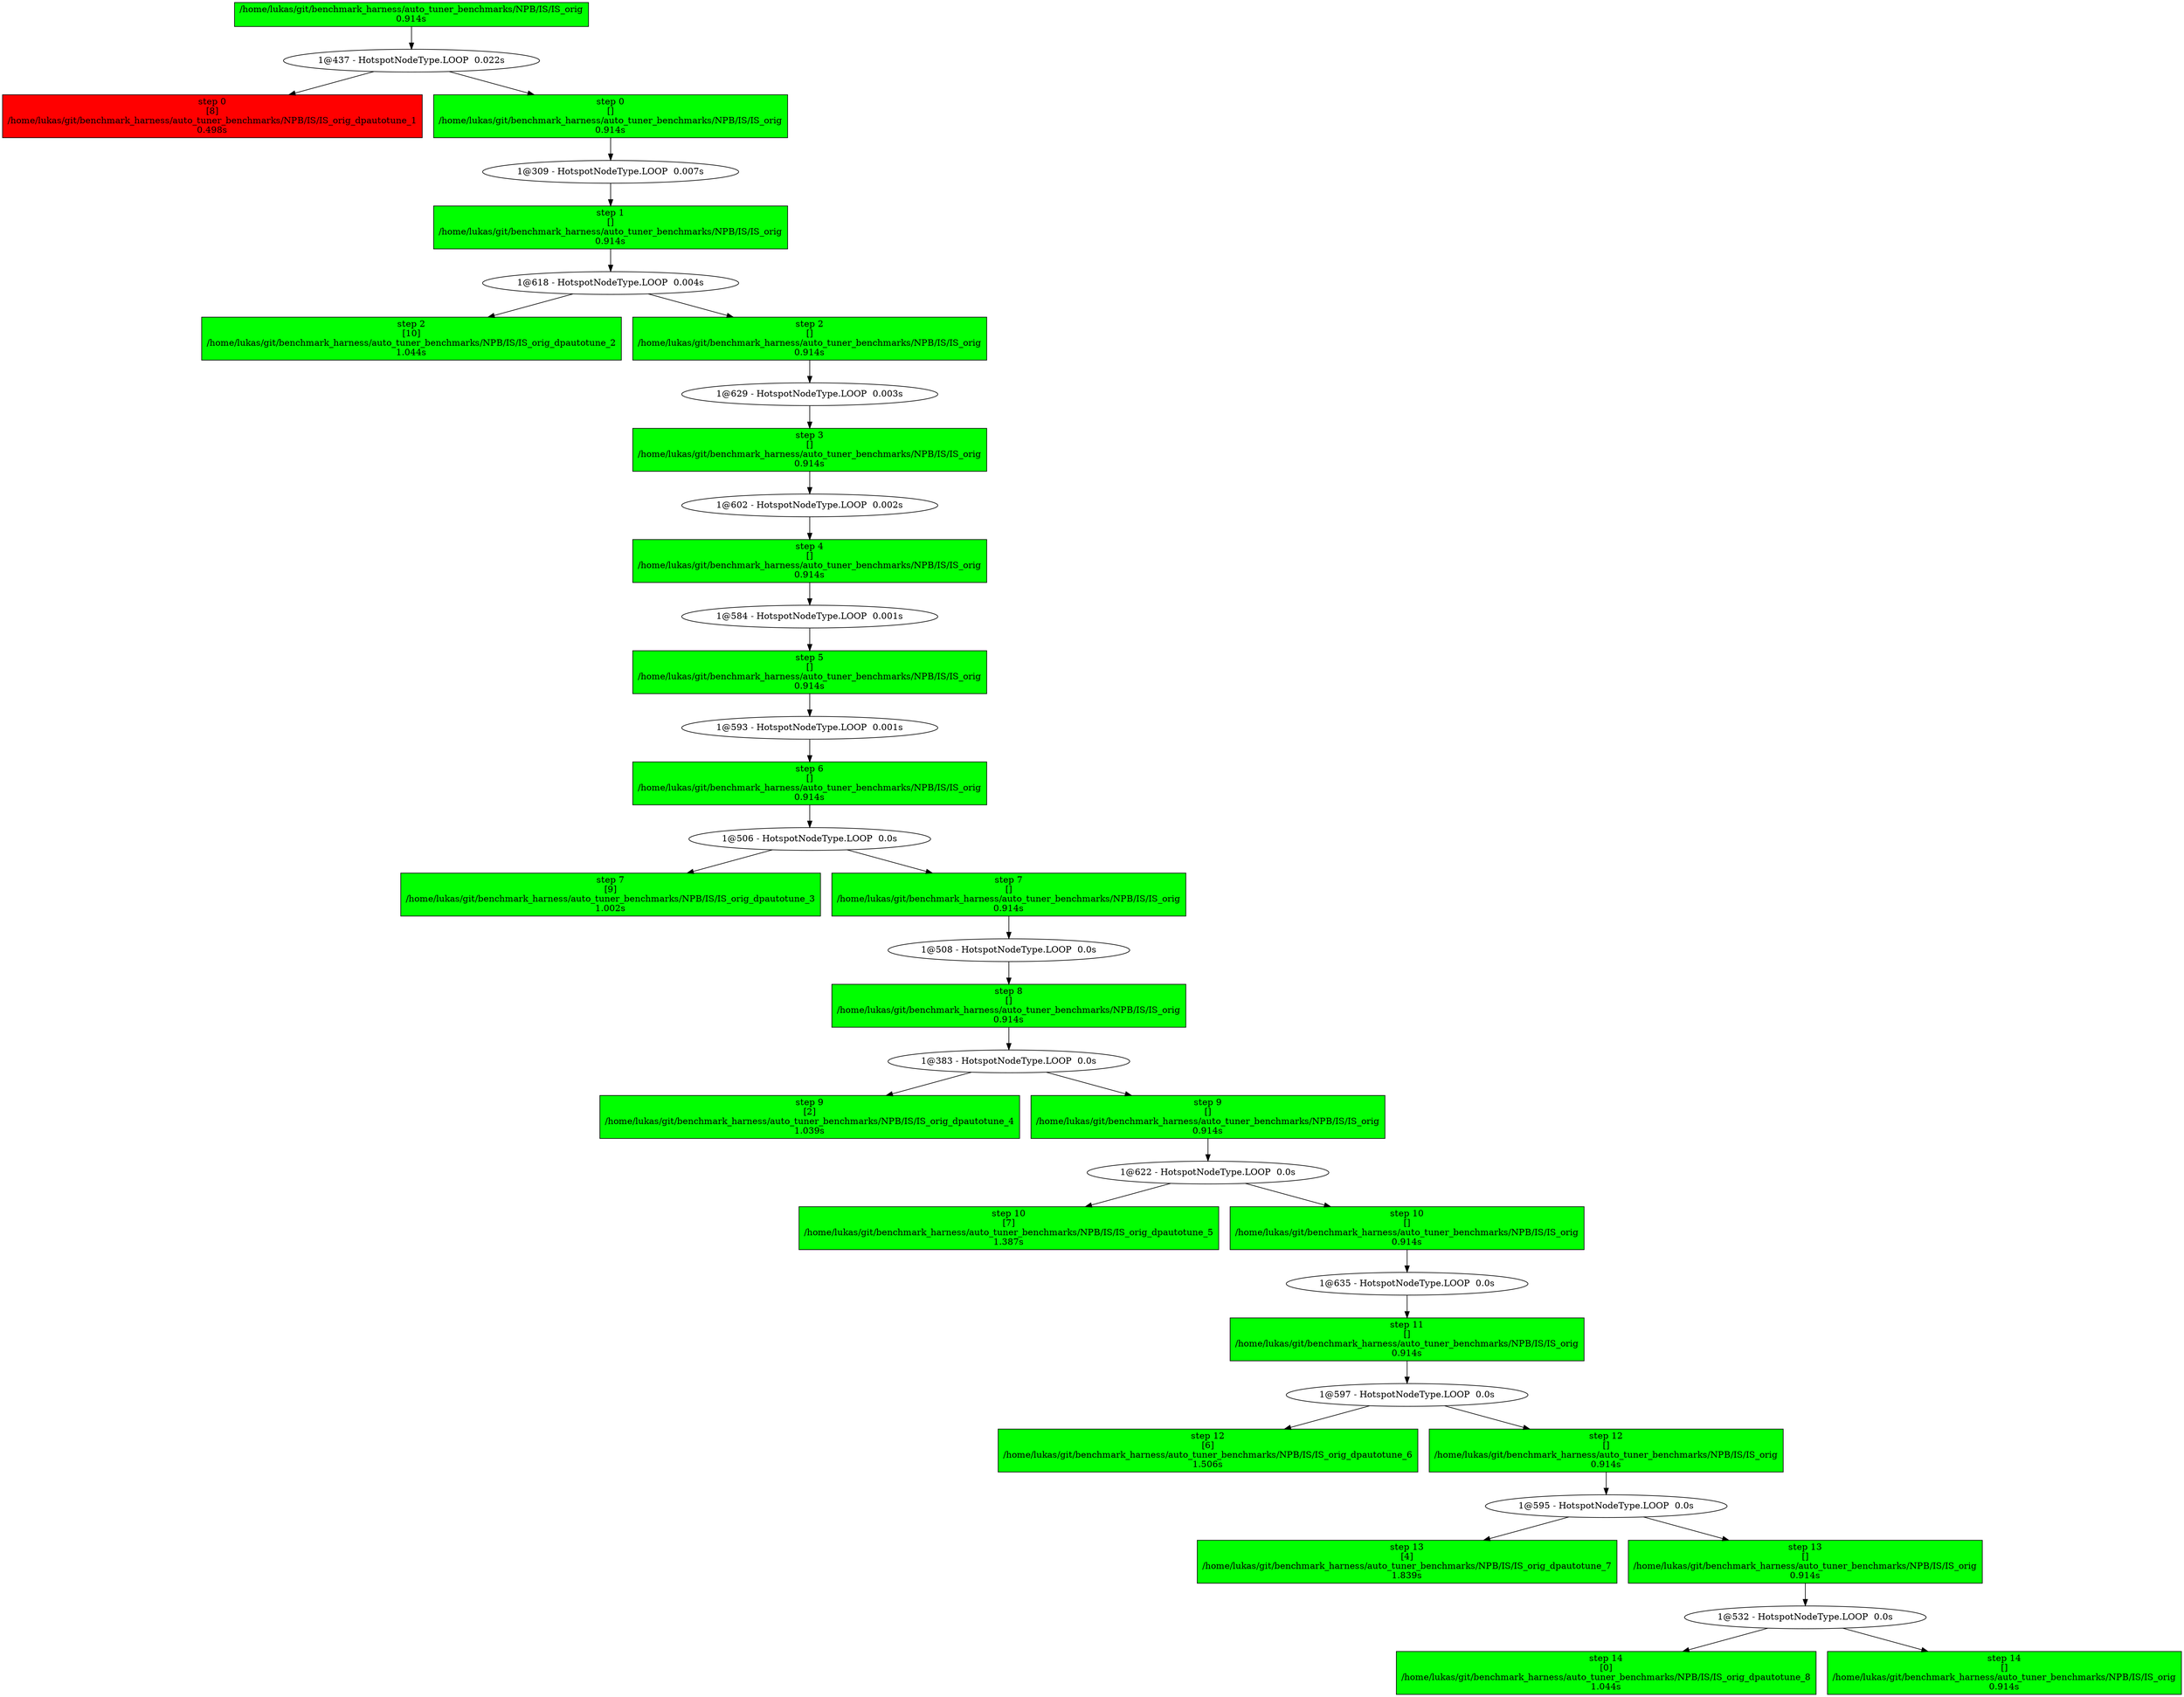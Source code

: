 strict digraph  {
"/home/lukas/git/benchmark_harness/auto_tuner_benchmarks/NPB/IS/IS_orig\n0.914s" [color=black, fillcolor=green, style=filled, shape=box];
"1@437 - HotspotNodeType.LOOP  0.022s" [color=black, fillcolor=white, style=filled];
"step 0\n[8]\n/home/lukas/git/benchmark_harness/auto_tuner_benchmarks/NPB/IS/IS_orig_dpautotune_1\n0.498s" [color=black, fillcolor=red, shape=box, style=filled];
"step 0\n[]\n/home/lukas/git/benchmark_harness/auto_tuner_benchmarks/NPB/IS/IS_orig\n0.914s" [color=black, fillcolor=green, shape=box, style=filled];
"1@309 - HotspotNodeType.LOOP  0.007s" [color=black, fillcolor=white, style=filled];
"step 1\n[]\n/home/lukas/git/benchmark_harness/auto_tuner_benchmarks/NPB/IS/IS_orig\n0.914s" [color=black, fillcolor=green, shape=box, style=filled];
"1@618 - HotspotNodeType.LOOP  0.004s" [color=black, fillcolor=white, style=filled];
"step 2\n[10]\n/home/lukas/git/benchmark_harness/auto_tuner_benchmarks/NPB/IS/IS_orig_dpautotune_2\n1.044s" [color=black, fillcolor=green, shape=box, style=filled];
"step 2\n[]\n/home/lukas/git/benchmark_harness/auto_tuner_benchmarks/NPB/IS/IS_orig\n0.914s" [color=black, fillcolor=green, shape=box, style=filled];
"1@629 - HotspotNodeType.LOOP  0.003s" [color=black, fillcolor=white, style=filled];
"step 3\n[]\n/home/lukas/git/benchmark_harness/auto_tuner_benchmarks/NPB/IS/IS_orig\n0.914s" [color=black, fillcolor=green, shape=box, style=filled];
"1@602 - HotspotNodeType.LOOP  0.002s" [color=black, fillcolor=white, style=filled];
"step 4\n[]\n/home/lukas/git/benchmark_harness/auto_tuner_benchmarks/NPB/IS/IS_orig\n0.914s" [color=black, fillcolor=green, shape=box, style=filled];
"1@584 - HotspotNodeType.LOOP  0.001s" [color=black, fillcolor=white, style=filled];
"step 5\n[]\n/home/lukas/git/benchmark_harness/auto_tuner_benchmarks/NPB/IS/IS_orig\n0.914s" [color=black, fillcolor=green, shape=box, style=filled];
"1@593 - HotspotNodeType.LOOP  0.001s" [color=black, fillcolor=white, style=filled];
"step 6\n[]\n/home/lukas/git/benchmark_harness/auto_tuner_benchmarks/NPB/IS/IS_orig\n0.914s" [color=black, fillcolor=green, shape=box, style=filled];
"1@506 - HotspotNodeType.LOOP  0.0s" [color=black, fillcolor=white, style=filled];
"step 7\n[9]\n/home/lukas/git/benchmark_harness/auto_tuner_benchmarks/NPB/IS/IS_orig_dpautotune_3\n1.002s" [color=black, fillcolor=green, shape=box, style=filled];
"step 7\n[]\n/home/lukas/git/benchmark_harness/auto_tuner_benchmarks/NPB/IS/IS_orig\n0.914s" [color=black, fillcolor=green, shape=box, style=filled];
"1@508 - HotspotNodeType.LOOP  0.0s" [color=black, fillcolor=white, style=filled];
"step 8\n[]\n/home/lukas/git/benchmark_harness/auto_tuner_benchmarks/NPB/IS/IS_orig\n0.914s" [color=black, fillcolor=green, shape=box, style=filled];
"1@383 - HotspotNodeType.LOOP  0.0s" [color=black, fillcolor=white, style=filled];
"step 9\n[2]\n/home/lukas/git/benchmark_harness/auto_tuner_benchmarks/NPB/IS/IS_orig_dpautotune_4\n1.039s" [color=black, fillcolor=green, shape=box, style=filled];
"step 9\n[]\n/home/lukas/git/benchmark_harness/auto_tuner_benchmarks/NPB/IS/IS_orig\n0.914s" [color=black, fillcolor=green, shape=box, style=filled];
"1@622 - HotspotNodeType.LOOP  0.0s" [color=black, fillcolor=white, style=filled];
"step 10\n[7]\n/home/lukas/git/benchmark_harness/auto_tuner_benchmarks/NPB/IS/IS_orig_dpautotune_5\n1.387s" [color=black, fillcolor=green, shape=box, style=filled];
"step 10\n[]\n/home/lukas/git/benchmark_harness/auto_tuner_benchmarks/NPB/IS/IS_orig\n0.914s" [color=black, fillcolor=green, shape=box, style=filled];
"1@635 - HotspotNodeType.LOOP  0.0s" [color=black, fillcolor=white, style=filled];
"step 11\n[]\n/home/lukas/git/benchmark_harness/auto_tuner_benchmarks/NPB/IS/IS_orig\n0.914s" [color=black, fillcolor=green, shape=box, style=filled];
"1@597 - HotspotNodeType.LOOP  0.0s" [color=black, fillcolor=white, style=filled];
"step 12\n[6]\n/home/lukas/git/benchmark_harness/auto_tuner_benchmarks/NPB/IS/IS_orig_dpautotune_6\n1.506s" [color=black, fillcolor=green, shape=box, style=filled];
"step 12\n[]\n/home/lukas/git/benchmark_harness/auto_tuner_benchmarks/NPB/IS/IS_orig\n0.914s" [color=black, fillcolor=green, shape=box, style=filled];
"1@595 - HotspotNodeType.LOOP  0.0s" [color=black, fillcolor=white, style=filled];
"step 13\n[4]\n/home/lukas/git/benchmark_harness/auto_tuner_benchmarks/NPB/IS/IS_orig_dpautotune_7\n1.839s" [color=black, fillcolor=green, shape=box, style=filled];
"step 13\n[]\n/home/lukas/git/benchmark_harness/auto_tuner_benchmarks/NPB/IS/IS_orig\n0.914s" [color=black, fillcolor=green, shape=box, style=filled];
"1@532 - HotspotNodeType.LOOP  0.0s" [color=black, fillcolor=white, style=filled];
"step 14\n[0]\n/home/lukas/git/benchmark_harness/auto_tuner_benchmarks/NPB/IS/IS_orig_dpautotune_8\n1.044s" [color=black, fillcolor=green, shape=box, style=filled];
"step 14\n[]\n/home/lukas/git/benchmark_harness/auto_tuner_benchmarks/NPB/IS/IS_orig\n0.914s" [color=black, fillcolor=green, shape=box, style=filled];
"/home/lukas/git/benchmark_harness/auto_tuner_benchmarks/NPB/IS/IS_orig\n0.914s" -> "1@437 - HotspotNodeType.LOOP  0.022s";
"1@437 - HotspotNodeType.LOOP  0.022s" -> "step 0\n[8]\n/home/lukas/git/benchmark_harness/auto_tuner_benchmarks/NPB/IS/IS_orig_dpautotune_1\n0.498s";
"1@437 - HotspotNodeType.LOOP  0.022s" -> "step 0\n[]\n/home/lukas/git/benchmark_harness/auto_tuner_benchmarks/NPB/IS/IS_orig\n0.914s";
"step 0\n[]\n/home/lukas/git/benchmark_harness/auto_tuner_benchmarks/NPB/IS/IS_orig\n0.914s" -> "1@309 - HotspotNodeType.LOOP  0.007s";
"1@309 - HotspotNodeType.LOOP  0.007s" -> "step 1\n[]\n/home/lukas/git/benchmark_harness/auto_tuner_benchmarks/NPB/IS/IS_orig\n0.914s";
"step 1\n[]\n/home/lukas/git/benchmark_harness/auto_tuner_benchmarks/NPB/IS/IS_orig\n0.914s" -> "1@618 - HotspotNodeType.LOOP  0.004s";
"1@618 - HotspotNodeType.LOOP  0.004s" -> "step 2\n[10]\n/home/lukas/git/benchmark_harness/auto_tuner_benchmarks/NPB/IS/IS_orig_dpautotune_2\n1.044s";
"1@618 - HotspotNodeType.LOOP  0.004s" -> "step 2\n[]\n/home/lukas/git/benchmark_harness/auto_tuner_benchmarks/NPB/IS/IS_orig\n0.914s";
"step 2\n[]\n/home/lukas/git/benchmark_harness/auto_tuner_benchmarks/NPB/IS/IS_orig\n0.914s" -> "1@629 - HotspotNodeType.LOOP  0.003s";
"1@629 - HotspotNodeType.LOOP  0.003s" -> "step 3\n[]\n/home/lukas/git/benchmark_harness/auto_tuner_benchmarks/NPB/IS/IS_orig\n0.914s";
"step 3\n[]\n/home/lukas/git/benchmark_harness/auto_tuner_benchmarks/NPB/IS/IS_orig\n0.914s" -> "1@602 - HotspotNodeType.LOOP  0.002s";
"1@602 - HotspotNodeType.LOOP  0.002s" -> "step 4\n[]\n/home/lukas/git/benchmark_harness/auto_tuner_benchmarks/NPB/IS/IS_orig\n0.914s";
"step 4\n[]\n/home/lukas/git/benchmark_harness/auto_tuner_benchmarks/NPB/IS/IS_orig\n0.914s" -> "1@584 - HotspotNodeType.LOOP  0.001s";
"1@584 - HotspotNodeType.LOOP  0.001s" -> "step 5\n[]\n/home/lukas/git/benchmark_harness/auto_tuner_benchmarks/NPB/IS/IS_orig\n0.914s";
"step 5\n[]\n/home/lukas/git/benchmark_harness/auto_tuner_benchmarks/NPB/IS/IS_orig\n0.914s" -> "1@593 - HotspotNodeType.LOOP  0.001s";
"1@593 - HotspotNodeType.LOOP  0.001s" -> "step 6\n[]\n/home/lukas/git/benchmark_harness/auto_tuner_benchmarks/NPB/IS/IS_orig\n0.914s";
"step 6\n[]\n/home/lukas/git/benchmark_harness/auto_tuner_benchmarks/NPB/IS/IS_orig\n0.914s" -> "1@506 - HotspotNodeType.LOOP  0.0s";
"1@506 - HotspotNodeType.LOOP  0.0s" -> "step 7\n[9]\n/home/lukas/git/benchmark_harness/auto_tuner_benchmarks/NPB/IS/IS_orig_dpautotune_3\n1.002s";
"1@506 - HotspotNodeType.LOOP  0.0s" -> "step 7\n[]\n/home/lukas/git/benchmark_harness/auto_tuner_benchmarks/NPB/IS/IS_orig\n0.914s";
"step 7\n[]\n/home/lukas/git/benchmark_harness/auto_tuner_benchmarks/NPB/IS/IS_orig\n0.914s" -> "1@508 - HotspotNodeType.LOOP  0.0s";
"1@508 - HotspotNodeType.LOOP  0.0s" -> "step 8\n[]\n/home/lukas/git/benchmark_harness/auto_tuner_benchmarks/NPB/IS/IS_orig\n0.914s";
"step 8\n[]\n/home/lukas/git/benchmark_harness/auto_tuner_benchmarks/NPB/IS/IS_orig\n0.914s" -> "1@383 - HotspotNodeType.LOOP  0.0s";
"1@383 - HotspotNodeType.LOOP  0.0s" -> "step 9\n[2]\n/home/lukas/git/benchmark_harness/auto_tuner_benchmarks/NPB/IS/IS_orig_dpautotune_4\n1.039s";
"1@383 - HotspotNodeType.LOOP  0.0s" -> "step 9\n[]\n/home/lukas/git/benchmark_harness/auto_tuner_benchmarks/NPB/IS/IS_orig\n0.914s";
"step 9\n[]\n/home/lukas/git/benchmark_harness/auto_tuner_benchmarks/NPB/IS/IS_orig\n0.914s" -> "1@622 - HotspotNodeType.LOOP  0.0s";
"1@622 - HotspotNodeType.LOOP  0.0s" -> "step 10\n[7]\n/home/lukas/git/benchmark_harness/auto_tuner_benchmarks/NPB/IS/IS_orig_dpautotune_5\n1.387s";
"1@622 - HotspotNodeType.LOOP  0.0s" -> "step 10\n[]\n/home/lukas/git/benchmark_harness/auto_tuner_benchmarks/NPB/IS/IS_orig\n0.914s";
"step 10\n[]\n/home/lukas/git/benchmark_harness/auto_tuner_benchmarks/NPB/IS/IS_orig\n0.914s" -> "1@635 - HotspotNodeType.LOOP  0.0s";
"1@635 - HotspotNodeType.LOOP  0.0s" -> "step 11\n[]\n/home/lukas/git/benchmark_harness/auto_tuner_benchmarks/NPB/IS/IS_orig\n0.914s";
"step 11\n[]\n/home/lukas/git/benchmark_harness/auto_tuner_benchmarks/NPB/IS/IS_orig\n0.914s" -> "1@597 - HotspotNodeType.LOOP  0.0s";
"1@597 - HotspotNodeType.LOOP  0.0s" -> "step 12\n[6]\n/home/lukas/git/benchmark_harness/auto_tuner_benchmarks/NPB/IS/IS_orig_dpautotune_6\n1.506s";
"1@597 - HotspotNodeType.LOOP  0.0s" -> "step 12\n[]\n/home/lukas/git/benchmark_harness/auto_tuner_benchmarks/NPB/IS/IS_orig\n0.914s";
"step 12\n[]\n/home/lukas/git/benchmark_harness/auto_tuner_benchmarks/NPB/IS/IS_orig\n0.914s" -> "1@595 - HotspotNodeType.LOOP  0.0s";
"1@595 - HotspotNodeType.LOOP  0.0s" -> "step 13\n[4]\n/home/lukas/git/benchmark_harness/auto_tuner_benchmarks/NPB/IS/IS_orig_dpautotune_7\n1.839s";
"1@595 - HotspotNodeType.LOOP  0.0s" -> "step 13\n[]\n/home/lukas/git/benchmark_harness/auto_tuner_benchmarks/NPB/IS/IS_orig\n0.914s";
"step 13\n[]\n/home/lukas/git/benchmark_harness/auto_tuner_benchmarks/NPB/IS/IS_orig\n0.914s" -> "1@532 - HotspotNodeType.LOOP  0.0s";
"1@532 - HotspotNodeType.LOOP  0.0s" -> "step 14\n[0]\n/home/lukas/git/benchmark_harness/auto_tuner_benchmarks/NPB/IS/IS_orig_dpautotune_8\n1.044s";
"1@532 - HotspotNodeType.LOOP  0.0s" -> "step 14\n[]\n/home/lukas/git/benchmark_harness/auto_tuner_benchmarks/NPB/IS/IS_orig\n0.914s";
}
